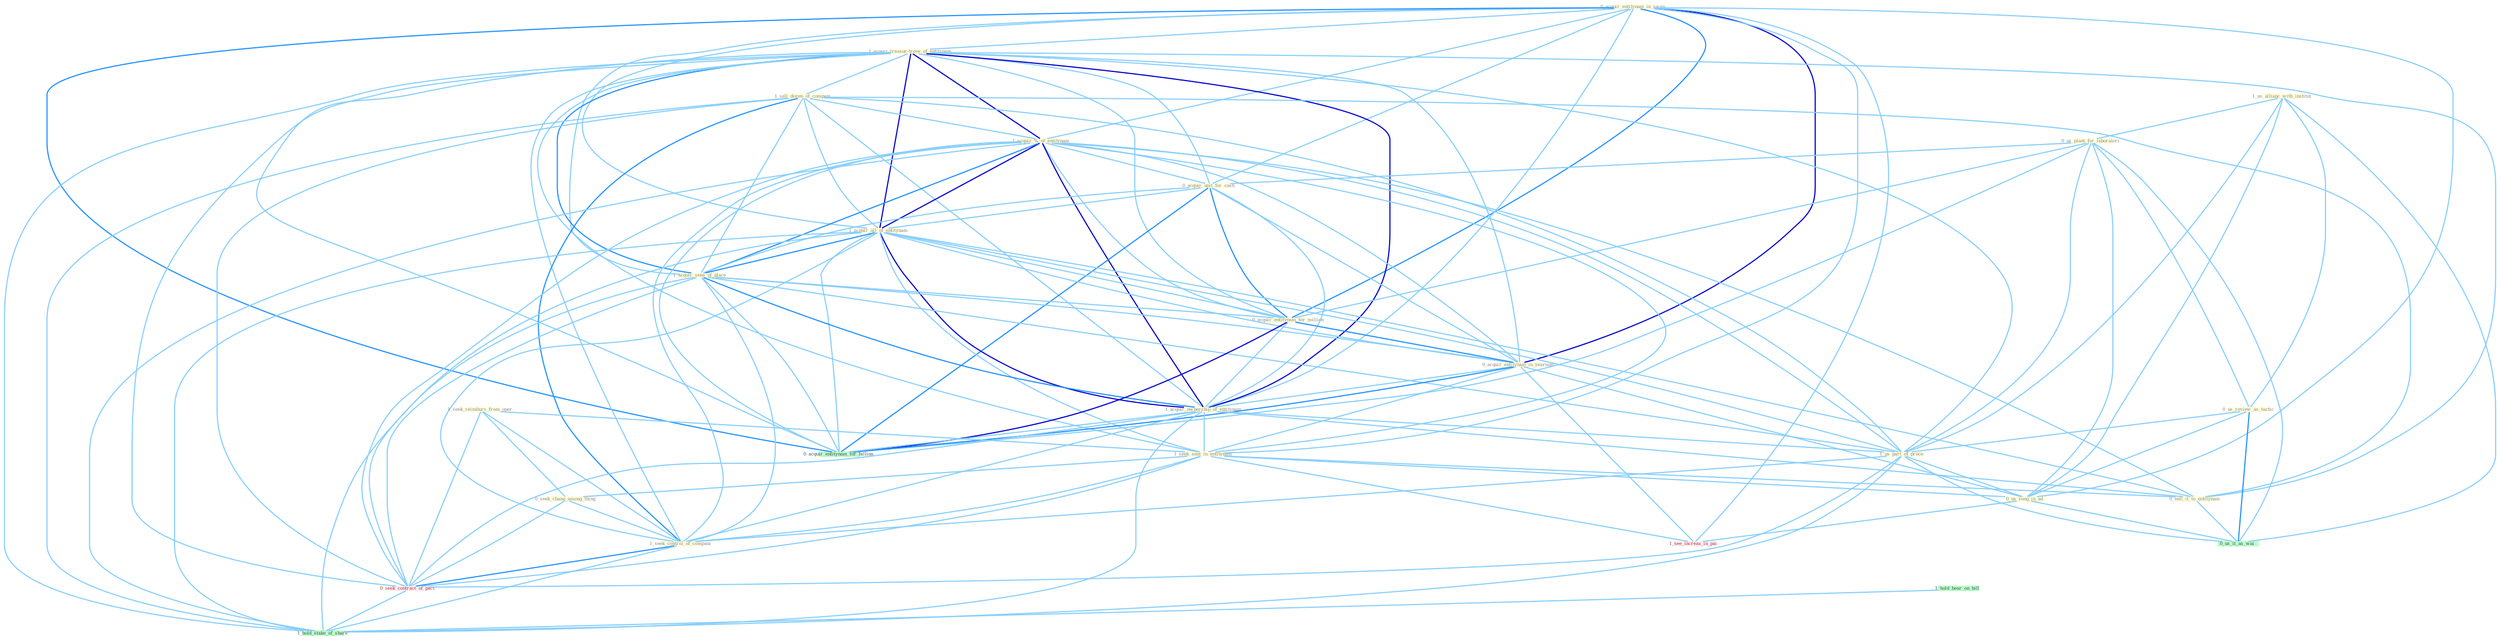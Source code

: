 Graph G{ 
    node
    [shape=polygon,style=filled,width=.5,height=.06,color="#BDFCC9",fixedsize=true,fontsize=4,
    fontcolor="#2f4f4f"];
    {node
    [color="#ffffe0", fontcolor="#8b7d6b"] "0_acquir_entitynam_in_swap " "1_acquir_treasur-trove_of_entitynam " "1_us_allianc_with_institut " "1_sell_dozen_of_compani " "0_us_plant_for_laboratori " "1_acquir_%_of_entitynam " "0_acquir_unit_for_cash " "1_acquir_all_of_entitynam " "1_acquir_sens_of_place " "0_acquir_entitynam_for_million " "0_us_review_as_tactic " "0_acquir_entitynam_in_yearnum " "1_seek_reimburs_from_oper " "1_acquir_ownership_of_entitynam " "1_us_part_of_proce " "1_seek_seat_in_entitynam " "0_sell_it_to_entitynam " "0_us_song_in_ad " "0_seek_chang_among_thing " "1_seek_control_of_compani "}
{node [color="#fff0f5", fontcolor="#b22222"] "0_seek_contract_of_pact " "1_see_increas_in_pai "}
edge [color="#B0E2FF"];

	"0_acquir_entitynam_in_swap " -- "1_acquir_treasur-trove_of_entitynam " [w="1", color="#87cefa" ];
	"0_acquir_entitynam_in_swap " -- "1_acquir_%_of_entitynam " [w="1", color="#87cefa" ];
	"0_acquir_entitynam_in_swap " -- "0_acquir_unit_for_cash " [w="1", color="#87cefa" ];
	"0_acquir_entitynam_in_swap " -- "1_acquir_all_of_entitynam " [w="1", color="#87cefa" ];
	"0_acquir_entitynam_in_swap " -- "1_acquir_sens_of_place " [w="1", color="#87cefa" ];
	"0_acquir_entitynam_in_swap " -- "0_acquir_entitynam_for_million " [w="2", color="#1e90ff" , len=0.8];
	"0_acquir_entitynam_in_swap " -- "0_acquir_entitynam_in_yearnum " [w="3", color="#0000cd" , len=0.6];
	"0_acquir_entitynam_in_swap " -- "1_acquir_ownership_of_entitynam " [w="1", color="#87cefa" ];
	"0_acquir_entitynam_in_swap " -- "1_seek_seat_in_entitynam " [w="1", color="#87cefa" ];
	"0_acquir_entitynam_in_swap " -- "0_us_song_in_ad " [w="1", color="#87cefa" ];
	"0_acquir_entitynam_in_swap " -- "0_acquir_entitynam_for_billion " [w="2", color="#1e90ff" , len=0.8];
	"0_acquir_entitynam_in_swap " -- "1_see_increas_in_pai " [w="1", color="#87cefa" ];
	"1_acquir_treasur-trove_of_entitynam " -- "1_sell_dozen_of_compani " [w="1", color="#87cefa" ];
	"1_acquir_treasur-trove_of_entitynam " -- "1_acquir_%_of_entitynam " [w="3", color="#0000cd" , len=0.6];
	"1_acquir_treasur-trove_of_entitynam " -- "0_acquir_unit_for_cash " [w="1", color="#87cefa" ];
	"1_acquir_treasur-trove_of_entitynam " -- "1_acquir_all_of_entitynam " [w="3", color="#0000cd" , len=0.6];
	"1_acquir_treasur-trove_of_entitynam " -- "1_acquir_sens_of_place " [w="2", color="#1e90ff" , len=0.8];
	"1_acquir_treasur-trove_of_entitynam " -- "0_acquir_entitynam_for_million " [w="1", color="#87cefa" ];
	"1_acquir_treasur-trove_of_entitynam " -- "0_acquir_entitynam_in_yearnum " [w="1", color="#87cefa" ];
	"1_acquir_treasur-trove_of_entitynam " -- "1_acquir_ownership_of_entitynam " [w="3", color="#0000cd" , len=0.6];
	"1_acquir_treasur-trove_of_entitynam " -- "1_us_part_of_proce " [w="1", color="#87cefa" ];
	"1_acquir_treasur-trove_of_entitynam " -- "1_seek_seat_in_entitynam " [w="1", color="#87cefa" ];
	"1_acquir_treasur-trove_of_entitynam " -- "0_sell_it_to_entitynam " [w="1", color="#87cefa" ];
	"1_acquir_treasur-trove_of_entitynam " -- "1_seek_control_of_compani " [w="1", color="#87cefa" ];
	"1_acquir_treasur-trove_of_entitynam " -- "0_seek_contract_of_pact " [w="1", color="#87cefa" ];
	"1_acquir_treasur-trove_of_entitynam " -- "0_acquir_entitynam_for_billion " [w="1", color="#87cefa" ];
	"1_acquir_treasur-trove_of_entitynam " -- "1_hold_stake_of_share " [w="1", color="#87cefa" ];
	"1_us_allianc_with_institut " -- "0_us_plant_for_laboratori " [w="1", color="#87cefa" ];
	"1_us_allianc_with_institut " -- "0_us_review_as_tactic " [w="1", color="#87cefa" ];
	"1_us_allianc_with_institut " -- "1_us_part_of_proce " [w="1", color="#87cefa" ];
	"1_us_allianc_with_institut " -- "0_us_song_in_ad " [w="1", color="#87cefa" ];
	"1_us_allianc_with_institut " -- "0_us_it_as_wai " [w="1", color="#87cefa" ];
	"1_sell_dozen_of_compani " -- "1_acquir_%_of_entitynam " [w="1", color="#87cefa" ];
	"1_sell_dozen_of_compani " -- "1_acquir_all_of_entitynam " [w="1", color="#87cefa" ];
	"1_sell_dozen_of_compani " -- "1_acquir_sens_of_place " [w="1", color="#87cefa" ];
	"1_sell_dozen_of_compani " -- "1_acquir_ownership_of_entitynam " [w="1", color="#87cefa" ];
	"1_sell_dozen_of_compani " -- "1_us_part_of_proce " [w="1", color="#87cefa" ];
	"1_sell_dozen_of_compani " -- "0_sell_it_to_entitynam " [w="1", color="#87cefa" ];
	"1_sell_dozen_of_compani " -- "1_seek_control_of_compani " [w="2", color="#1e90ff" , len=0.8];
	"1_sell_dozen_of_compani " -- "0_seek_contract_of_pact " [w="1", color="#87cefa" ];
	"1_sell_dozen_of_compani " -- "1_hold_stake_of_share " [w="1", color="#87cefa" ];
	"0_us_plant_for_laboratori " -- "0_acquir_unit_for_cash " [w="1", color="#87cefa" ];
	"0_us_plant_for_laboratori " -- "0_acquir_entitynam_for_million " [w="1", color="#87cefa" ];
	"0_us_plant_for_laboratori " -- "0_us_review_as_tactic " [w="1", color="#87cefa" ];
	"0_us_plant_for_laboratori " -- "1_us_part_of_proce " [w="1", color="#87cefa" ];
	"0_us_plant_for_laboratori " -- "0_us_song_in_ad " [w="1", color="#87cefa" ];
	"0_us_plant_for_laboratori " -- "0_us_it_as_wai " [w="1", color="#87cefa" ];
	"0_us_plant_for_laboratori " -- "0_acquir_entitynam_for_billion " [w="1", color="#87cefa" ];
	"1_acquir_%_of_entitynam " -- "0_acquir_unit_for_cash " [w="1", color="#87cefa" ];
	"1_acquir_%_of_entitynam " -- "1_acquir_all_of_entitynam " [w="3", color="#0000cd" , len=0.6];
	"1_acquir_%_of_entitynam " -- "1_acquir_sens_of_place " [w="2", color="#1e90ff" , len=0.8];
	"1_acquir_%_of_entitynam " -- "0_acquir_entitynam_for_million " [w="1", color="#87cefa" ];
	"1_acquir_%_of_entitynam " -- "0_acquir_entitynam_in_yearnum " [w="1", color="#87cefa" ];
	"1_acquir_%_of_entitynam " -- "1_acquir_ownership_of_entitynam " [w="3", color="#0000cd" , len=0.6];
	"1_acquir_%_of_entitynam " -- "1_us_part_of_proce " [w="1", color="#87cefa" ];
	"1_acquir_%_of_entitynam " -- "1_seek_seat_in_entitynam " [w="1", color="#87cefa" ];
	"1_acquir_%_of_entitynam " -- "0_sell_it_to_entitynam " [w="1", color="#87cefa" ];
	"1_acquir_%_of_entitynam " -- "1_seek_control_of_compani " [w="1", color="#87cefa" ];
	"1_acquir_%_of_entitynam " -- "0_seek_contract_of_pact " [w="1", color="#87cefa" ];
	"1_acquir_%_of_entitynam " -- "0_acquir_entitynam_for_billion " [w="1", color="#87cefa" ];
	"1_acquir_%_of_entitynam " -- "1_hold_stake_of_share " [w="1", color="#87cefa" ];
	"0_acquir_unit_for_cash " -- "1_acquir_all_of_entitynam " [w="1", color="#87cefa" ];
	"0_acquir_unit_for_cash " -- "1_acquir_sens_of_place " [w="1", color="#87cefa" ];
	"0_acquir_unit_for_cash " -- "0_acquir_entitynam_for_million " [w="2", color="#1e90ff" , len=0.8];
	"0_acquir_unit_for_cash " -- "0_acquir_entitynam_in_yearnum " [w="1", color="#87cefa" ];
	"0_acquir_unit_for_cash " -- "1_acquir_ownership_of_entitynam " [w="1", color="#87cefa" ];
	"0_acquir_unit_for_cash " -- "0_acquir_entitynam_for_billion " [w="2", color="#1e90ff" , len=0.8];
	"1_acquir_all_of_entitynam " -- "1_acquir_sens_of_place " [w="2", color="#1e90ff" , len=0.8];
	"1_acquir_all_of_entitynam " -- "0_acquir_entitynam_for_million " [w="1", color="#87cefa" ];
	"1_acquir_all_of_entitynam " -- "0_acquir_entitynam_in_yearnum " [w="1", color="#87cefa" ];
	"1_acquir_all_of_entitynam " -- "1_acquir_ownership_of_entitynam " [w="3", color="#0000cd" , len=0.6];
	"1_acquir_all_of_entitynam " -- "1_us_part_of_proce " [w="1", color="#87cefa" ];
	"1_acquir_all_of_entitynam " -- "1_seek_seat_in_entitynam " [w="1", color="#87cefa" ];
	"1_acquir_all_of_entitynam " -- "0_sell_it_to_entitynam " [w="1", color="#87cefa" ];
	"1_acquir_all_of_entitynam " -- "1_seek_control_of_compani " [w="1", color="#87cefa" ];
	"1_acquir_all_of_entitynam " -- "0_seek_contract_of_pact " [w="1", color="#87cefa" ];
	"1_acquir_all_of_entitynam " -- "0_acquir_entitynam_for_billion " [w="1", color="#87cefa" ];
	"1_acquir_all_of_entitynam " -- "1_hold_stake_of_share " [w="1", color="#87cefa" ];
	"1_acquir_sens_of_place " -- "0_acquir_entitynam_for_million " [w="1", color="#87cefa" ];
	"1_acquir_sens_of_place " -- "0_acquir_entitynam_in_yearnum " [w="1", color="#87cefa" ];
	"1_acquir_sens_of_place " -- "1_acquir_ownership_of_entitynam " [w="2", color="#1e90ff" , len=0.8];
	"1_acquir_sens_of_place " -- "1_us_part_of_proce " [w="1", color="#87cefa" ];
	"1_acquir_sens_of_place " -- "1_seek_control_of_compani " [w="1", color="#87cefa" ];
	"1_acquir_sens_of_place " -- "0_seek_contract_of_pact " [w="1", color="#87cefa" ];
	"1_acquir_sens_of_place " -- "0_acquir_entitynam_for_billion " [w="1", color="#87cefa" ];
	"1_acquir_sens_of_place " -- "1_hold_stake_of_share " [w="1", color="#87cefa" ];
	"0_acquir_entitynam_for_million " -- "0_acquir_entitynam_in_yearnum " [w="2", color="#1e90ff" , len=0.8];
	"0_acquir_entitynam_for_million " -- "1_acquir_ownership_of_entitynam " [w="1", color="#87cefa" ];
	"0_acquir_entitynam_for_million " -- "0_acquir_entitynam_for_billion " [w="3", color="#0000cd" , len=0.6];
	"0_us_review_as_tactic " -- "1_us_part_of_proce " [w="1", color="#87cefa" ];
	"0_us_review_as_tactic " -- "0_us_song_in_ad " [w="1", color="#87cefa" ];
	"0_us_review_as_tactic " -- "0_us_it_as_wai " [w="2", color="#1e90ff" , len=0.8];
	"0_acquir_entitynam_in_yearnum " -- "1_acquir_ownership_of_entitynam " [w="1", color="#87cefa" ];
	"0_acquir_entitynam_in_yearnum " -- "1_seek_seat_in_entitynam " [w="1", color="#87cefa" ];
	"0_acquir_entitynam_in_yearnum " -- "0_us_song_in_ad " [w="1", color="#87cefa" ];
	"0_acquir_entitynam_in_yearnum " -- "0_acquir_entitynam_for_billion " [w="2", color="#1e90ff" , len=0.8];
	"0_acquir_entitynam_in_yearnum " -- "1_see_increas_in_pai " [w="1", color="#87cefa" ];
	"1_seek_reimburs_from_oper " -- "1_seek_seat_in_entitynam " [w="1", color="#87cefa" ];
	"1_seek_reimburs_from_oper " -- "0_seek_chang_among_thing " [w="1", color="#87cefa" ];
	"1_seek_reimburs_from_oper " -- "1_seek_control_of_compani " [w="1", color="#87cefa" ];
	"1_seek_reimburs_from_oper " -- "0_seek_contract_of_pact " [w="1", color="#87cefa" ];
	"1_acquir_ownership_of_entitynam " -- "1_us_part_of_proce " [w="1", color="#87cefa" ];
	"1_acquir_ownership_of_entitynam " -- "1_seek_seat_in_entitynam " [w="1", color="#87cefa" ];
	"1_acquir_ownership_of_entitynam " -- "0_sell_it_to_entitynam " [w="1", color="#87cefa" ];
	"1_acquir_ownership_of_entitynam " -- "1_seek_control_of_compani " [w="1", color="#87cefa" ];
	"1_acquir_ownership_of_entitynam " -- "0_seek_contract_of_pact " [w="1", color="#87cefa" ];
	"1_acquir_ownership_of_entitynam " -- "0_acquir_entitynam_for_billion " [w="1", color="#87cefa" ];
	"1_acquir_ownership_of_entitynam " -- "1_hold_stake_of_share " [w="1", color="#87cefa" ];
	"1_us_part_of_proce " -- "0_us_song_in_ad " [w="1", color="#87cefa" ];
	"1_us_part_of_proce " -- "1_seek_control_of_compani " [w="1", color="#87cefa" ];
	"1_us_part_of_proce " -- "0_seek_contract_of_pact " [w="1", color="#87cefa" ];
	"1_us_part_of_proce " -- "0_us_it_as_wai " [w="1", color="#87cefa" ];
	"1_us_part_of_proce " -- "1_hold_stake_of_share " [w="1", color="#87cefa" ];
	"1_seek_seat_in_entitynam " -- "0_sell_it_to_entitynam " [w="1", color="#87cefa" ];
	"1_seek_seat_in_entitynam " -- "0_us_song_in_ad " [w="1", color="#87cefa" ];
	"1_seek_seat_in_entitynam " -- "0_seek_chang_among_thing " [w="1", color="#87cefa" ];
	"1_seek_seat_in_entitynam " -- "1_seek_control_of_compani " [w="1", color="#87cefa" ];
	"1_seek_seat_in_entitynam " -- "0_seek_contract_of_pact " [w="1", color="#87cefa" ];
	"1_seek_seat_in_entitynam " -- "1_see_increas_in_pai " [w="1", color="#87cefa" ];
	"0_sell_it_to_entitynam " -- "0_us_it_as_wai " [w="1", color="#87cefa" ];
	"0_us_song_in_ad " -- "0_us_it_as_wai " [w="1", color="#87cefa" ];
	"0_us_song_in_ad " -- "1_see_increas_in_pai " [w="1", color="#87cefa" ];
	"0_seek_chang_among_thing " -- "1_seek_control_of_compani " [w="1", color="#87cefa" ];
	"0_seek_chang_among_thing " -- "0_seek_contract_of_pact " [w="1", color="#87cefa" ];
	"1_seek_control_of_compani " -- "0_seek_contract_of_pact " [w="2", color="#1e90ff" , len=0.8];
	"1_seek_control_of_compani " -- "1_hold_stake_of_share " [w="1", color="#87cefa" ];
	"0_seek_contract_of_pact " -- "1_hold_stake_of_share " [w="1", color="#87cefa" ];
	"1_hold_hear_on_bill " -- "1_hold_stake_of_share " [w="1", color="#87cefa" ];
}